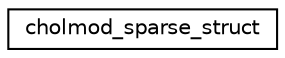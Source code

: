 digraph "Graphical Class Hierarchy"
{
 // INTERACTIVE_SVG=YES
  edge [fontname="Helvetica",fontsize="10",labelfontname="Helvetica",labelfontsize="10"];
  node [fontname="Helvetica",fontsize="10",shape=record];
  rankdir="LR";
  Node1 [label="cholmod_sparse_struct",height=0.2,width=0.4,color="black", fillcolor="white", style="filled",URL="$structcholmod__sparse__struct.html"];
}
